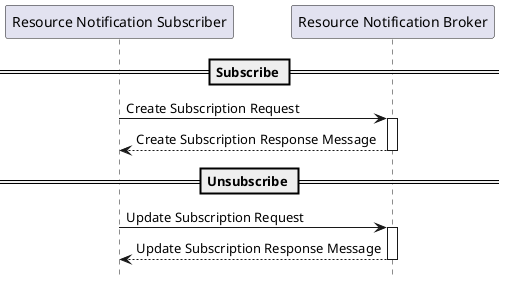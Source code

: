 @startuml
hide footbox
participant "Resource Notification Subscriber" as  Subscriber
participant "Resource Notification Broker" as  Broker


== Subscribe ==
Subscriber -> Broker : Create Subscription Request 
activate Broker
/'
participant "Resource Notification Recipient" as  Recipient
opt handskake HTTPS   
  Broker -> Recipient: Handshake Notification
  alt Handshake Success
  Recipient -> Broker: 200 OK 
  else Handshake Failure
  Recipient ->Broker: 404 Not Found
  end
end
'/
Broker --> Subscriber : Create Subscription Response Message 
deactivate Broker

== Unsubscribe ==
Subscriber -> Broker: Update Subscription Request 

activate Broker
Broker --> Subscriber: Update Subscription Response Message 
deactivate Broker

@enduml
